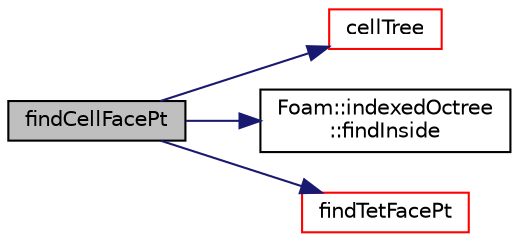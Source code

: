 digraph "findCellFacePt"
{
  bgcolor="transparent";
  edge [fontname="Helvetica",fontsize="10",labelfontname="Helvetica",labelfontsize="10"];
  node [fontname="Helvetica",fontsize="10",shape=record];
  rankdir="LR";
  Node27243 [label="findCellFacePt",height=0.2,width=0.4,color="black", fillcolor="grey75", style="filled", fontcolor="black"];
  Node27243 -> Node27244 [color="midnightblue",fontsize="10",style="solid",fontname="Helvetica"];
  Node27244 [label="cellTree",height=0.2,width=0.4,color="red",URL="$a28565.html#ac6c5bd053e8332171655f8ef67dbe917",tooltip="Return the cell search tree. "];
  Node27243 -> Node27336 [color="midnightblue",fontsize="10",style="solid",fontname="Helvetica"];
  Node27336 [label="Foam::indexedOctree\l::findInside",height=0.2,width=0.4,color="black",URL="$a26157.html#a19ec78dc66d2a1946292e3d8809657e0",tooltip="Find shape containing point. Only implemented for certain. "];
  Node27243 -> Node27337 [color="midnightblue",fontsize="10",style="solid",fontname="Helvetica"];
  Node27337 [label="findTetFacePt",height=0.2,width=0.4,color="red",URL="$a28565.html#a594353bff56b450ef1c7f7b1cc0a7f05",tooltip="Find the tetFacei and tetPti for point p in celli. "];
}
